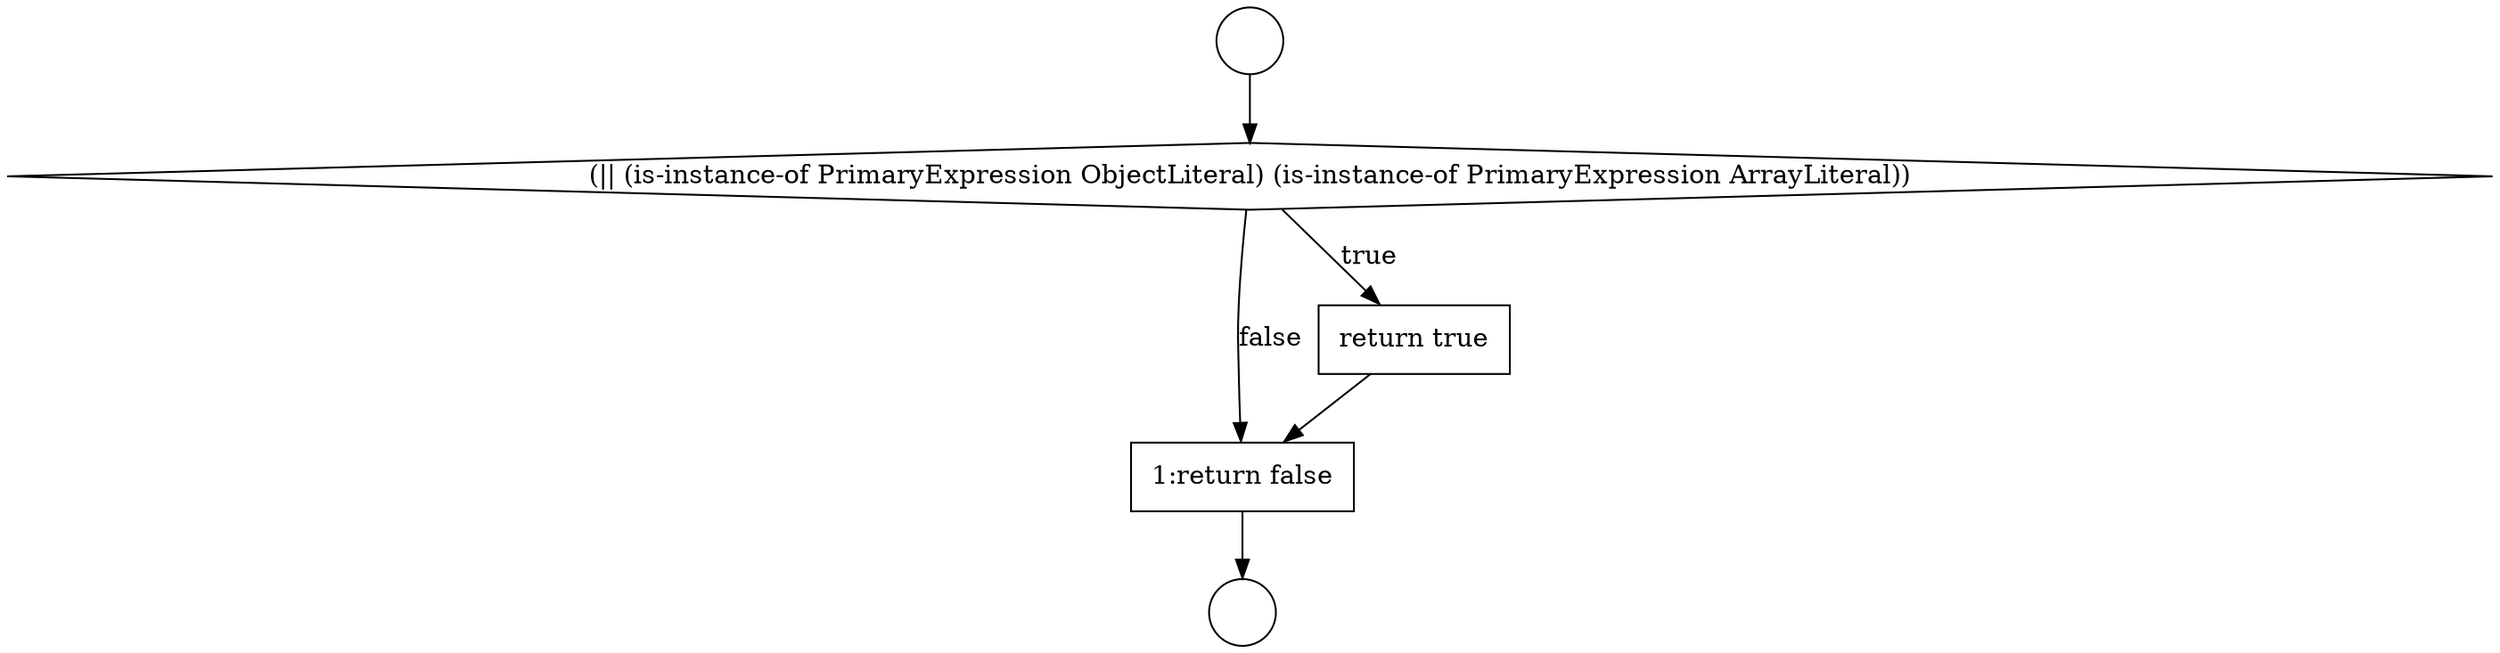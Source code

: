 digraph {
  node4015 [shape=none, margin=0, label=<<font color="black">
    <table border="0" cellborder="1" cellspacing="0" cellpadding="10">
      <tr><td align="left">1:return false</td></tr>
    </table>
  </font>> color="black" fillcolor="white" style=filled]
  node4011 [shape=circle label=" " color="black" fillcolor="white" style=filled]
  node4012 [shape=circle label=" " color="black" fillcolor="white" style=filled]
  node4013 [shape=diamond, label=<<font color="black">(|| (is-instance-of PrimaryExpression ObjectLiteral) (is-instance-of PrimaryExpression ArrayLiteral))</font>> color="black" fillcolor="white" style=filled]
  node4014 [shape=none, margin=0, label=<<font color="black">
    <table border="0" cellborder="1" cellspacing="0" cellpadding="10">
      <tr><td align="left">return true</td></tr>
    </table>
  </font>> color="black" fillcolor="white" style=filled]
  node4011 -> node4013 [ color="black"]
  node4013 -> node4014 [label=<<font color="black">true</font>> color="black"]
  node4013 -> node4015 [label=<<font color="black">false</font>> color="black"]
  node4014 -> node4015 [ color="black"]
  node4015 -> node4012 [ color="black"]
}
